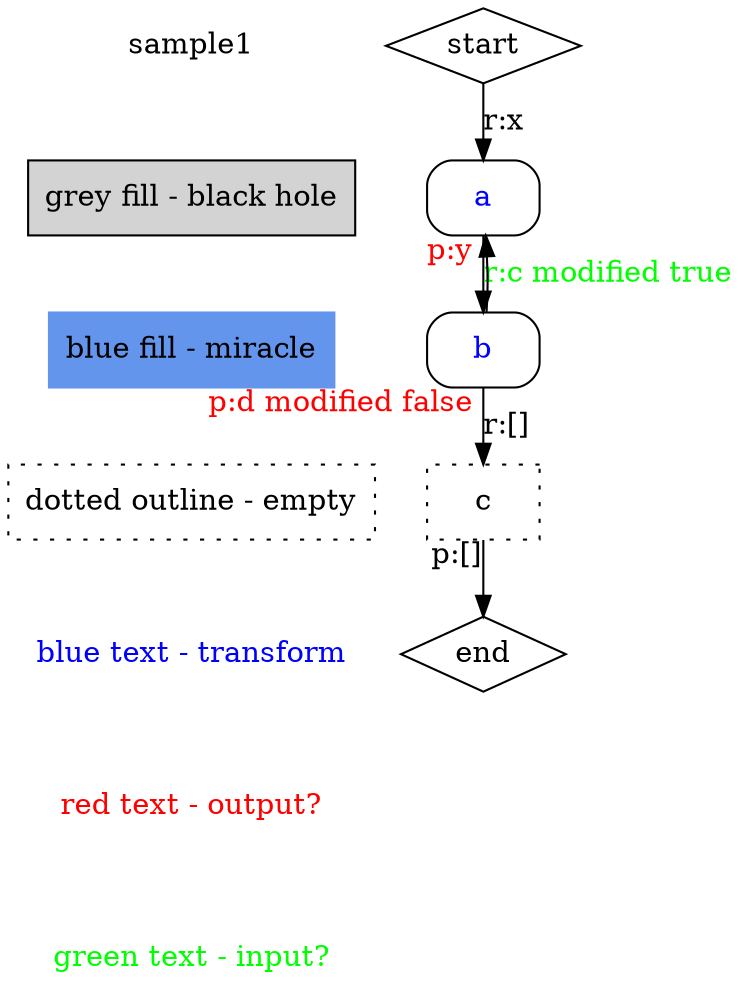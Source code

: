 digraph sample1 {
process [shape=plaintext, label="sample1"];
legend1 [shape=box, style=filled, label="grey fill - black hole"];
legend2 [shape=box, style=filled, color=cornflowerblue, label="blue fill - miracle"];
legend3 [shape=box, style=dotted, label="dotted outline - empty"];
legend4 [shape=plaintext, fontcolor=blue, label="blue text - transform"];
legend5 [shape=plaintext, fontcolor=red, label="red text - output?"];
legend6 [shape=plaintext, fontcolor=green, label="green text - input?"];
process -> legend1 -> legend2 -> legend3 -> legend4 -> legend5 -> legend6 [style=invis];
163423904 [shape=diamond, label="start"]
163424264 [shape=box, style=rounded, fontcolor="blue", fontcolor="blue", label="a"];
163424520 [shape=box, style=rounded, fontcolor="blue", fontcolor="blue", label="b"];
163424264 [shape=box, style=rounded, fontcolor="blue", fontcolor="blue", label="a"];
163425072 [shape=box, style="rounded", style="dotted", label="c"];
163424048 [shape=diamond, label="end"]
163423904 -> 163424264 [weight=1, style=solid, labelfloat="true", fontcolor="BLACK", label="r:x "] ;
163424264 -> 163424520 [weight=1, style=solid, labelfloat="true", labelfontcolor="red", taillabel="p:y ", labelfloat="true", fontcolor="green", label="r:c modified true "] ;
163424520 -> 163424264 [weight=0] ;
163424520 -> 163425072 [weight=1, style=solid, labelfloat="true", labelfontcolor="red", taillabel="p:d modified false ", labelfloat="true", fontcolor="BLACK", label="r:[]"] ;
163425072 -> 163424048 [weight=1, style=solid, labelfloat="true", labelfontcolor="black", taillabel="p:[]"] ;
}
